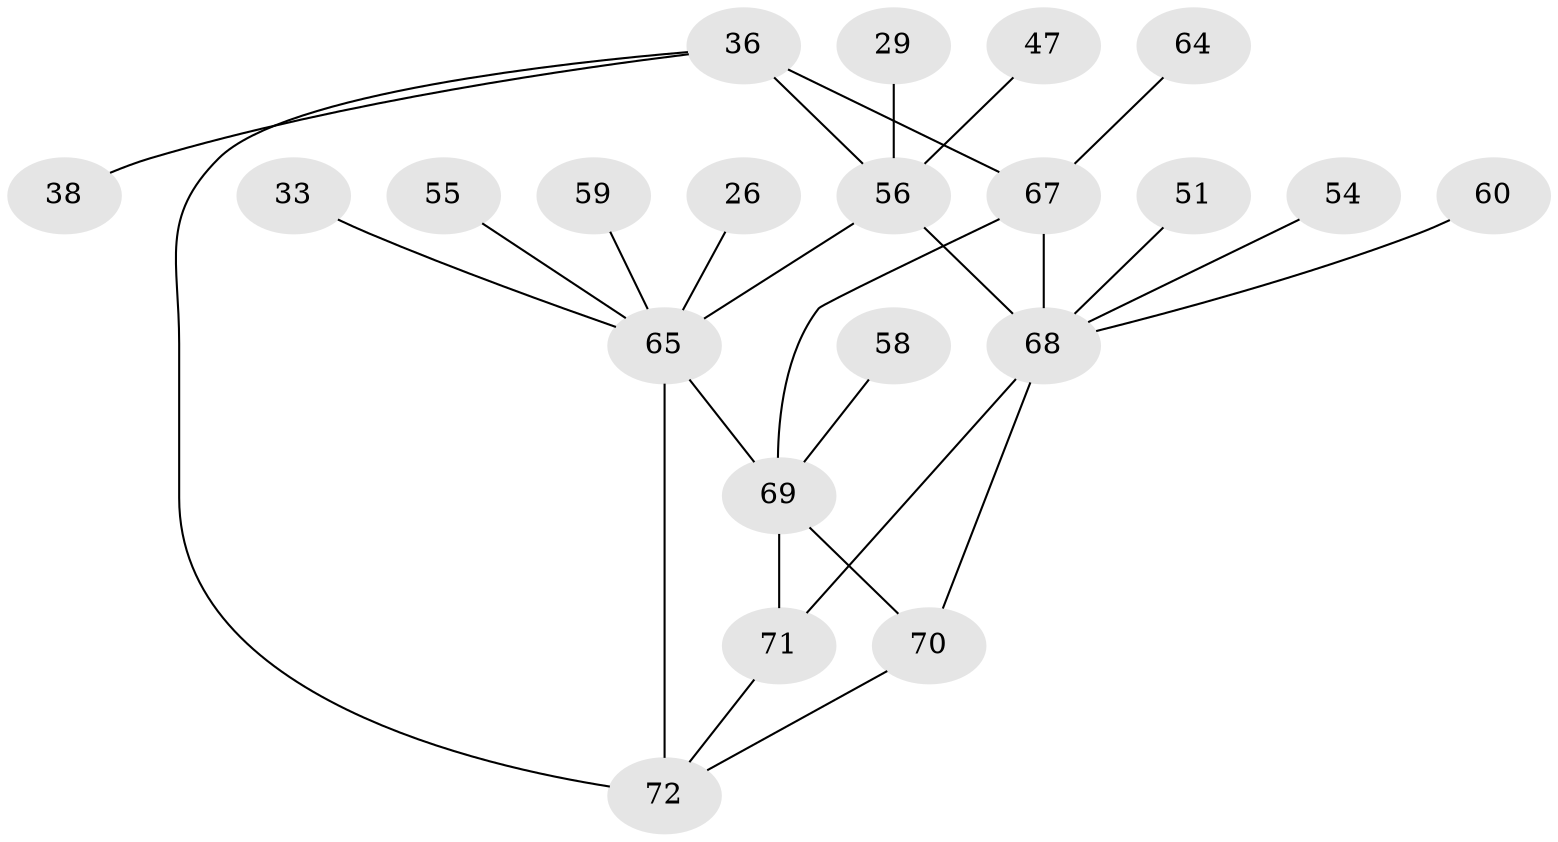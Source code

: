 // original degree distribution, {6: 0.08333333333333333, 8: 0.013888888888888888, 4: 0.013888888888888888, 9: 0.013888888888888888, 5: 0.013888888888888888, 7: 0.06944444444444445, 3: 0.027777777777777776, 2: 0.2222222222222222, 1: 0.5416666666666666}
// Generated by graph-tools (version 1.1) at 2025/57/03/04/25 21:57:12]
// undirected, 21 vertices, 27 edges
graph export_dot {
graph [start="1"]
  node [color=gray90,style=filled];
  26;
  29;
  33;
  36 [super="+32"];
  38;
  47;
  51;
  54;
  55;
  56 [super="+5"];
  58 [super="+27"];
  59;
  60;
  64;
  65 [super="+49+14"];
  67 [super="+52+2+22+41"];
  68 [super="+48"];
  69 [super="+24+66+9+31+39+63+50"];
  70 [super="+7+18+20+46+53"];
  71 [super="+61+11+40+42"];
  72 [super="+35+37+57"];
  26 -- 65;
  29 -- 56;
  33 -- 65;
  36 -- 67 [weight=2];
  36 -- 38;
  36 -- 72;
  36 -- 56 [weight=2];
  47 -- 56;
  51 -- 68;
  54 -- 68;
  55 -- 65;
  56 -- 65 [weight=2];
  56 -- 68 [weight=2];
  58 -- 69;
  59 -- 65;
  60 -- 68;
  64 -- 67;
  65 -- 69 [weight=2];
  65 -- 72 [weight=2];
  67 -- 69;
  67 -- 68 [weight=2];
  68 -- 70;
  68 -- 71 [weight=2];
  69 -- 70 [weight=2];
  69 -- 71;
  70 -- 72;
  71 -- 72;
}
